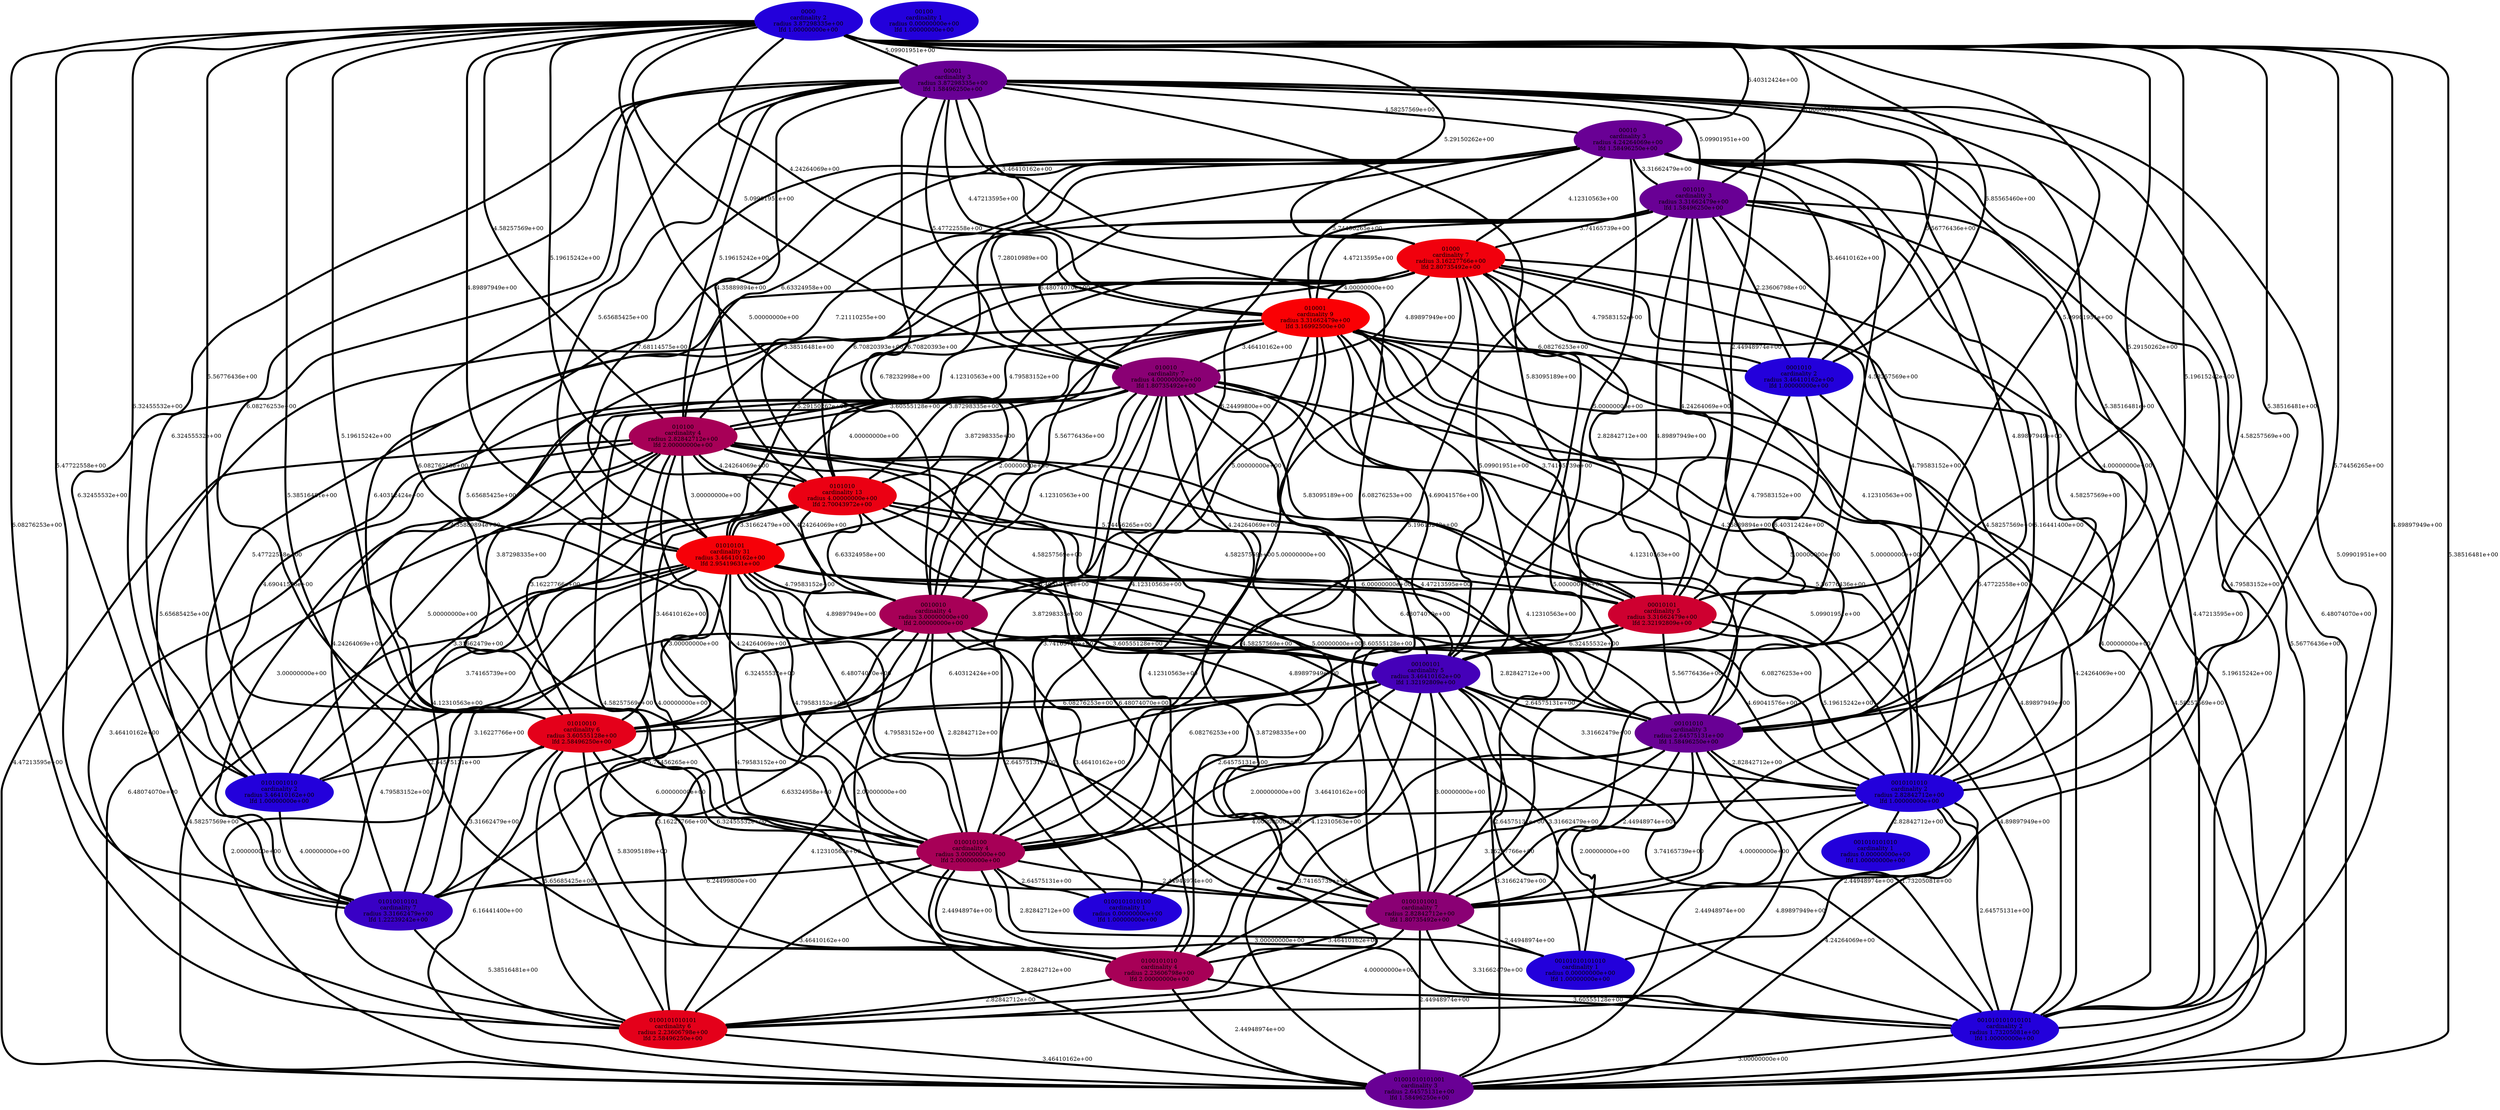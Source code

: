 graph component_cardinality_optimal_23 {
    edge[style=solid, penwidth="5", labeldistance="10"]
    0100101001 [label="0100101001\ncardinality 7\nradius 2.82842712e+00\nlfd 1.80735492e+00", color="#8A0074", style="filled"]
    00001 [label="00001\ncardinality 3\nradius 3.87298335e+00\nlfd 1.58496250e+00", color="#690095", style="filled"]
    01010010101 [label="01010010101\ncardinality 7\nradius 3.31662479e+00\nlfd 1.22239242e+00", color="#3900C5", style="filled"]
    0100101010 [label="0100101010\ncardinality 4\nradius 2.23606798e+00\nlfd 2.00000000e+00", color="#A70057", style="filled"]
    0100101010101 [label="0100101010101\ncardinality 6\nradius 2.23606798e+00\nlfd 2.58496250e+00", color="#E4001A", style="filled"]
    00100 [label="00100\ncardinality 1\nradius 0.00000000e+00\nlfd 1.00000000e+00", color="#2300DB", style="filled"]
    01001010101001 [label="01001010101001\ncardinality 3\nradius 2.64575131e+00\nlfd 1.58496250e+00", color="#690095", style="filled"]
    010010 [label="010010\ncardinality 7\nradius 4.00000000e+00\nlfd 1.80735492e+00", color="#8A0074", style="filled"]
    010010100 [label="010010100\ncardinality 4\nradius 3.00000000e+00\nlfd 2.00000000e+00", color="#A70057", style="filled"]
    0001010 [label="0001010\ncardinality 2\nradius 3.46410162e+00\nlfd 1.00000000e+00", color="#2300DB", style="filled"]
    00100101 [label="00100101\ncardinality 5\nradius 3.46410162e+00\nlfd 1.32192809e+00", color="#4500B9", style="filled"]
    001010101010101 [label="001010101010101\ncardinality 2\nradius 1.73205081e+00\nlfd 1.00000000e+00", color="#2300DB", style="filled"]
    010100 [label="010100\ncardinality 4\nradius 2.82842712e+00\nlfd 2.00000000e+00", color="#A70057", style="filled"]
    001010 [label="001010\ncardinality 3\nradius 3.31662479e+00\nlfd 1.58496250e+00", color="#690095", style="filled"]
    0101001010 [label="0101001010\ncardinality 2\nradius 3.46410162e+00\nlfd 1.00000000e+00", color="#2300DB", style="filled"]
    00010101 [label="00010101\ncardinality 5\nradius 3.31662479e+00\nlfd 2.32192809e+00", color="#CE0030", style="filled"]
    01010101 [label="01010101\ncardinality 31\nradius 3.46410162e+00\nlfd 2.95419631e+00", color="#F60008", style="filled"]
    010001 [label="010001\ncardinality 9\nradius 3.31662479e+00\nlfd 3.16992500e+00", color="#FA0004", style="filled"]
    01000 [label="01000\ncardinality 7\nradius 3.16227766e+00\nlfd 2.80735492e+00", color="#F1000D", style="filled"]
    00101010 [label="00101010\ncardinality 3\nradius 2.64575131e+00\nlfd 1.58496250e+00", color="#690095", style="filled"]
    0101010 [label="0101010\ncardinality 13\nradius 4.00000000e+00\nlfd 2.70043972e+00", color="#EB0013", style="filled"]
    01010010 [label="01010010\ncardinality 6\nradius 3.60555128e+00\nlfd 2.58496250e+00", color="#E4001A", style="filled"]
    0000 [label="0000\ncardinality 2\nradius 3.87298335e+00\nlfd 1.00000000e+00", color="#2300DB", style="filled"]
    00010 [label="00010\ncardinality 3\nradius 4.24264069e+00\nlfd 1.58496250e+00", color="#690095", style="filled"]
    001010101010 [label="001010101010\ncardinality 1\nradius 0.00000000e+00\nlfd 1.00000000e+00", color="#2300DB", style="filled"]
    0010010 [label="0010010\ncardinality 4\nradius 3.00000000e+00\nlfd 2.00000000e+00", color="#A70057", style="filled"]
    00101010101010 [label="00101010101010\ncardinality 1\nradius 0.00000000e+00\nlfd 1.00000000e+00", color="#2300DB", style="filled"]
    0100101010100 [label="0100101010100\ncardinality 1\nradius 0.00000000e+00\nlfd 1.00000000e+00", color="#2300DB", style="filled"]
    0010101010 [label="0010101010\ncardinality 2\nradius 2.82842712e+00\nlfd 1.00000000e+00", color="#2300DB", style="filled"]
    00001 -- 010100 [label="5.19615242e+00"]
    00001 -- 01010010101 [label="6.32455532e+00"]
    00100101 -- 0100101001 [label="3.00000000e+00"]
    010100 -- 0010010 [label="4.24264069e+00"]
    01000 -- 00100101 [label="5.09901951e+00"]
    010001 -- 0100101010 [label="4.58257569e+00"]
    0100101001 -- 0100101010101 [label="4.00000000e+00"]
    0000 -- 010010100 [label="5.19615242e+00"]
    001010 -- 0010101010 [label="4.58257569e+00"]
    0000 -- 0100101001 [label="5.74456265e+00"]
    010010 -- 0010101010 [label="5.56776436e+00"]
    00001 -- 0010101010 [label="4.58257569e+00"]
    010100 -- 0101001010 [label="5.00000000e+00"]
    0101010 -- 01010010 [label="3.46410162e+00"]
    01010101 -- 00010101 [label="6.00000000e+00"]
    0100101010101 -- 01001010101001 [label="3.46410162e+00"]
    0100101001 -- 001010101010101 [label="3.31662479e+00"]
    0000 -- 00101010 [label="5.19615242e+00"]
    00100101 -- 010010100 [label="2.64575131e+00"]
    01010101 -- 0010101010 [label="6.08276253e+00"]
    010100 -- 0101010 [label="4.24264069e+00"]
    0101010 -- 0100101001 [label="6.48074070e+00"]
    0000 -- 010010 [label="5.09901951e+00"]
    010001 -- 0100101001 [label="4.12310563e+00"]
    010100 -- 01010010101 [label="3.00000000e+00"]
    01000 -- 01001010101001 [label="5.19615242e+00"]
    0000 -- 00100101 [label="5.29150262e+00"]
    00010101 -- 00100101 [label="6.32455532e+00"]
    001010 -- 010010100 [label="5.19615242e+00"]
    00001 -- 00100101 [label="5.83095189e+00"]
    00010 -- 00100101 [label="5.00000000e+00"]
    00001 -- 001010101010101 [label="5.09901951e+00"]
    0000 -- 00010101 [label="5.09901951e+00"]
    00001 -- 0101010 [label="4.35889894e+00"]
    00001 -- 01010101 [label="5.65685425e+00"]
    001010 -- 010001 [label="4.47213595e+00"]
    00100101 -- 0100101010100 [label="3.46410162e+00"]
    00101010 -- 001010101010101 [label="1.73205081e+00"]
    01010101 -- 0101001010 [label="3.74165739e+00"]
    00001 -- 00010101 [label="2.44948974e+00"]
    01010010 -- 010010100 [label="6.00000000e+00"]
    001010 -- 00010101 [label="4.24264069e+00"]
    010001 -- 00010101 [label="3.74165739e+00"]
    010010 -- 0100101001 [label="3.60555128e+00"]
    010010 -- 0101010 [label="3.87298335e+00"]
    01010010 -- 0100101001 [label="6.32455532e+00"]
    010001 -- 01010010 [label="4.35889894e+00"]
    001010 -- 0100101001 [label="5.00000000e+00"]
    0101001010 -- 01010010101 [label="4.00000000e+00"]
    0100101010 -- 01001010101001 [label="2.44948974e+00"]
    00100101 -- 0100101010101 [label="4.12310563e+00"]
    00001 -- 010001 [label="4.47213595e+00"]
    0010010 -- 0100101010 [label="2.00000000e+00"]
    010010 -- 01010010101 [label="4.24264069e+00"]
    00001 -- 0100101001 [label="6.08276253e+00"]
    010010 -- 01010101 [label="2.00000000e+00"]
    010001 -- 010010100 [label="4.12310563e+00"]
    00010 -- 001010101010101 [label="4.79583152e+00"]
    00010 -- 0010101010 [label="4.00000000e+00"]
    010100 -- 01010101 [label="3.00000000e+00"]
    010001 -- 0101001010 [label="5.47722558e+00"]
    001010 -- 00101010 [label="4.79583152e+00"]
    001010 -- 0010010 [label="6.24499800e+00"]
    010010 -- 0101001010 [label="4.69041576e+00"]
    0010010 -- 00100101 [label="3.60555128e+00"]
    01000 -- 0101010 [label="4.79583152e+00"]
    00010101 -- 010010100 [label="6.08276253e+00"]
    0101010 -- 010010100 [label="6.48074070e+00"]
    00001 -- 01000 [label="3.46410162e+00"]
    0000 -- 0001010 [label="6.85565460e+00"]
    010001 -- 0010101010 [label="5.00000000e+00"]
    010010 -- 01001010101001 [label="3.87298335e+00"]
    00010 -- 00101010 [label="4.89897949e+00"]
    00010 -- 01000 [label="4.12310563e+00"]
    0101010 -- 00101010 [label="6.48074070e+00"]
    010010100 -- 001010101010101 [label="3.00000000e+00"]
    00010 -- 00010101 [label="4.58257569e+00"]
    00010101 -- 00101010 [label="5.56776436e+00"]
    0010010 -- 0100101010100 [label="2.64575131e+00"]
    01010101 -- 00101010 [label="5.00000000e+00"]
    010010100 -- 00101010101010 [label="2.82842712e+00"]
    01010101 -- 0100101001 [label="4.79583152e+00"]
    01010101 -- 0100101010101 [label="4.79583152e+00"]
    0000 -- 01010101 [label="4.89897949e+00"]
    00010 -- 01010101 [label="7.68114575e+00"]
    01000 -- 010001 [label="4.00000000e+00"]
    01000 -- 0010010 [label="5.56776436e+00"]
    01010010 -- 0100101010 [label="5.83095189e+00"]
    0010010 -- 010010100 [label="2.82842712e+00"]
    0010101010 -- 001010101010101 [label="2.64575131e+00"]
    0100101001 -- 00101010101010 [label="2.44948974e+00"]
    010010 -- 010100 [label="3.60555128e+00"]
    00010 -- 0101010 [label="7.21110255e+00"]
    00010 -- 010001 [label="5.74456265e+00"]
    010010 -- 00010101 [label="5.83095189e+00"]
    010010 -- 00101010 [label="4.12310563e+00"]
    00101010 -- 010010100 [label="2.00000000e+00"]
    010001 -- 01001010101001 [label="4.58257569e+00"]
    00010 -- 01001010101001 [label="6.48074070e+00"]
    010001 -- 001010101010101 [label="4.24264069e+00"]
    00100101 -- 0010101010 [label="3.31662479e+00"]
    00101010 -- 0100101001 [label="2.44948974e+00"]
    00101010 -- 0100101010101 [label="3.74165739e+00"]
    0000 -- 010001 [label="4.24264069e+00"]
    010010 -- 0100101010 [label="4.12310563e+00"]
    0000 -- 001010101010101 [label="4.89897949e+00"]
    0010010 -- 0010101010 [label="4.69041576e+00"]
    00001 -- 0010010 [label="6.70820393e+00"]
    01010101 -- 01001010101001 [label="4.58257569e+00"]
    00001 -- 0001010 [label="5.56776436e+00"]
    001010 -- 0101010 [label="6.70820393e+00"]
    010010 -- 010010100 [label="3.87298335e+00"]
    0010101010 -- 01001010101001 [label="4.24264069e+00"]
    00100101 -- 001010101010101 [label="3.74165739e+00"]
    010010 -- 0010010 [label="4.12310563e+00"]
    010010 -- 0100101010100 [label="3.74165739e+00"]
    01010101 -- 010010100 [label="4.79583152e+00"]
    0000 -- 010100 [label="4.58257569e+00"]
    010001 -- 00101010 [label="4.35889894e+00"]
    010001 -- 01010010101 [label="5.65685425e+00"]
    010010100 -- 0100101010 [label="2.44948974e+00"]
    01000 -- 001010101010101 [label="4.00000000e+00"]
    001010 -- 010010 [label="6.48074070e+00"]
    01000 -- 010100 [label="5.38516481e+00"]
    01010101 -- 00100101 [label="4.89897949e+00"]
    001010 -- 001010101010101 [label="4.47213595e+00"]
    010100 -- 010010100 [label="4.24264069e+00"]
    00010 -- 0001010 [label="3.46410162e+00"]
    001010 -- 0001010 [label="2.23606798e+00"]
    010100 -- 01010010 [label="3.16227766e+00"]
    00001 -- 01010010 [label="6.08276253e+00"]
    00001 -- 001010 [label="5.09901951e+00"]
    010010100 -- 01001010101001 [label="2.82842712e+00"]
    0101010 -- 00100101 [label="6.40312424e+00"]
    010100 -- 00100101 [label="4.58257569e+00"]
    0010010 -- 001010101010101 [label="3.31662479e+00"]
    0000 -- 0101010 [label="5.19615242e+00"]
    0101010 -- 01010010101 [label="4.12310563e+00"]
    00010 -- 010010100 [label="5.65685425e+00"]
    0000 -- 00010 [label="6.40312424e+00"]
    00010 -- 010010 [label="7.28010989e+00"]
    01010101 -- 01010010 [label="3.00000000e+00"]
    00001 -- 00101010 [label="5.38516481e+00"]
    01010010 -- 01010010101 [label="3.31662479e+00"]
    0000 -- 0100101010 [label="5.38516481e+00"]
    0001010 -- 00010101 [label="4.79583152e+00"]
    0000 -- 01010010101 [label="5.47722558e+00"]
    0000 -- 0010010 [label="5.00000000e+00"]
    0001010 -- 0010101010 [label="5.47722558e+00"]
    0101010 -- 0010010 [label="6.63324958e+00"]
    0100101001 -- 0100101010 [label="3.46410162e+00"]
    0000 -- 001010 [label="6.00000000e+00"]
    0000 -- 01001010101001 [label="5.38516481e+00"]
    010010100 -- 01010010101 [label="6.24499800e+00"]
    0000 -- 0010101010 [label="5.38516481e+00"]
    01010101 -- 0100101010 [label="4.79583152e+00"]
    010001 -- 0101010 [label="3.87298335e+00"]
    0010010 -- 01010010101 [label="5.74456265e+00"]
    01000 -- 010010 [label="4.89897949e+00"]
    01010010 -- 0101001010 [label="2.64575131e+00"]
    00100101 -- 01010010 [label="6.08276253e+00"]
    0010101010 -- 00101010101010 [label="2.44948974e+00"]
    010010100 -- 0100101010101 [label="3.46410162e+00"]
    00001 -- 010010100 [label="6.08276253e+00"]
    01010010101 -- 0100101010101 [label="5.38516481e+00"]
    0001010 -- 00100101 [label="6.40312424e+00"]
    00010 -- 001010 [label="3.31662479e+00"]
    010010 -- 01010010 [label="3.87298335e+00"]
    010010 -- 001010101010101 [label="4.89897949e+00"]
    0010101010 -- 001010101010 [label="2.82842712e+00"]
    0101010 -- 0101001010 [label="3.31662479e+00"]
    001010 -- 00100101 [label="4.89897949e+00"]
    010001 -- 0010010 [label="5.00000000e+00"]
    00101010 -- 00101010101010 [label="2.00000000e+00"]
    00010 -- 0010010 [label="6.78232998e+00"]
    0010010 -- 0100101010101 [label="3.16227766e+00"]
    01000 -- 0010101010 [label="4.58257569e+00"]
    01000 -- 010010100 [label="5.00000000e+00"]
    010100 -- 00101010 [label="4.47213595e+00"]
    0010010 -- 01010010 [label="6.32455532e+00"]
    01010010 -- 01001010101001 [label="6.16441400e+00"]
    00010101 -- 001010101010101 [label="4.89897949e+00"]
    010010 -- 00100101 [label="4.24264069e+00"]
    01000 -- 00010101 [label="2.82842712e+00"]
    0000 -- 01000 [label="5.29150262e+00"]
    00101010 -- 01001010101001 [label="2.44948974e+00"]
    0100101001 -- 01001010101001 [label="2.44948974e+00"]
    01010010 -- 0100101010101 [label="5.65685425e+00"]
    001010 -- 01001010101001 [label="5.56776436e+00"]
    0101010 -- 00010101 [label="4.58257569e+00"]
    010100 -- 0010101010 [label="5.09901951e+00"]
    01010101 -- 01010010101 [label="3.16227766e+00"]
    0000 -- 0100101010101 [label="6.08276253e+00"]
    010001 -- 010100 [label="4.12310563e+00"]
    0101010 -- 01001010101001 [label="6.48074070e+00"]
    010100 -- 00010101 [label="5.74456265e+00"]
    00001 -- 0101001010 [label="6.32455532e+00"]
    010100 -- 01001010101001 [label="4.47213595e+00"]
    01000 -- 01010101 [label="5.29150262e+00"]
    0100101010 -- 001010101010101 [label="3.60555128e+00"]
    0010010 -- 01001010101001 [label="2.00000000e+00"]
    010001 -- 0001010 [label="6.08276253e+00"]
    010100 -- 0100101010 [label="4.00000000e+00"]
    00010101 -- 0010101010 [label="5.19615242e+00"]
    010001 -- 010010 [label="3.46410162e+00"]
    01000 -- 01010010 [label="6.40312424e+00"]
    0000 -- 00001 [label="5.09901951e+00"]
    00101010 -- 0100101010 [label="3.16227766e+00"]
    010010100 -- 0100101010100 [label="2.64575131e+00"]
    010100 -- 0100101010101 [label="3.46410162e+00"]
    00010 -- 0100101001 [label="6.16441400e+00"]
    00100101 -- 01010010101 [label="6.63324958e+00"]
    010001 -- 00100101 [label="4.69041576e+00"]
    0010010 -- 00101010 [label="2.82842712e+00"]
    00010101 -- 01010010 [label="6.40312424e+00"]
    00001 -- 010010 [label="5.47722558e+00"]
    00100101 -- 00101010 [label="2.64575131e+00"]
    010001 -- 01010101 [label="4.00000000e+00"]
    001010 -- 01000 [label="3.74165739e+00"]
    0000 -- 0101001010 [label="6.32455532e+00"]
    010100 -- 0100101001 [label="4.89897949e+00"]
    0010101010 -- 0100101010101 [label="4.89897949e+00"]
    0101010 -- 01010101 [label="3.31662479e+00"]
    01000 -- 0100101001 [label="5.00000000e+00"]
    00010 -- 010100 [label="6.63324958e+00"]
    0010101010 -- 0100101001 [label="4.00000000e+00"]
    01000 -- 00101010 [label="4.12310563e+00"]
    00101010 -- 0010101010 [label="2.82842712e+00"]
    00100101 -- 0100101010 [label="4.12310563e+00"]
    0010101010 -- 010010100 [label="4.00000000e+00"]
    00100101 -- 00101010101010 [label="2.64575131e+00"]
    010010 -- 0100101010101 [label="4.58257569e+00"]
    001010101010101 -- 01001010101001 [label="3.00000000e+00"]
    0000 -- 01010010 [label="5.56776436e+00"]
    00100101 -- 01001010101001 [label="3.31662479e+00"]
    00001 -- 00010 [label="4.58257569e+00"]
    0010010 -- 0100101001 [label="3.46410162e+00"]
    0100101010 -- 0100101010101 [label="2.82842712e+00"]
    01010101 -- 0010010 [label="4.79583152e+00"]
    01000 -- 0001010 [label="4.79583152e+00"]
    010010100 -- 0100101001 [label="2.44948974e+00"]
}

